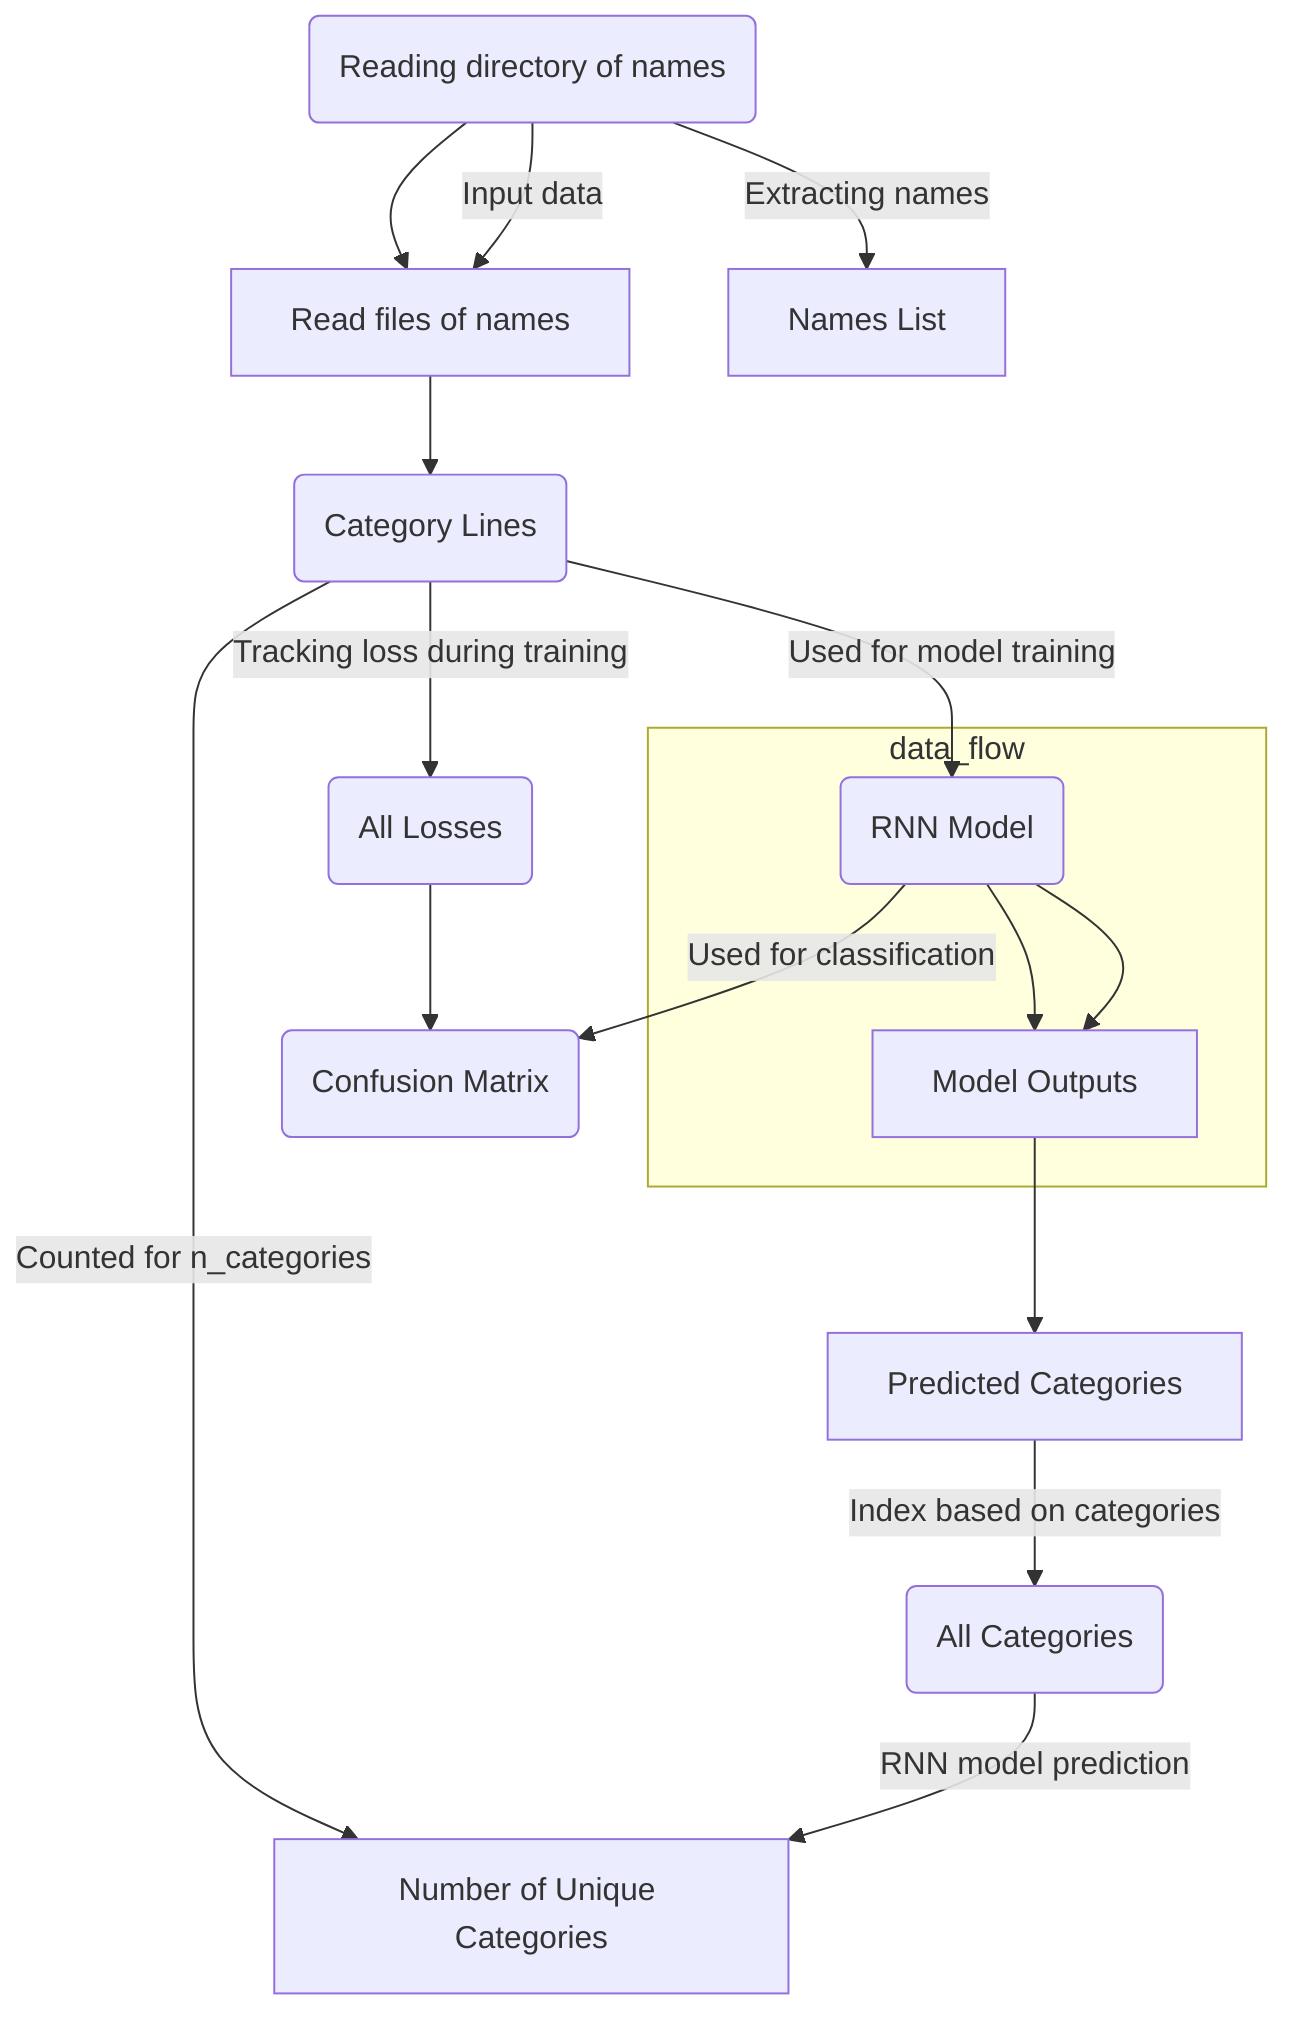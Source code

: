 graph TD;
    A(Reading directory of names);
    A --> B[Read files of names];
    B --> C(Category Lines);
    C -->|"Used for model training"| D(RNN Model);
    D --> E(Outputs);
    C -->|"Tracking loss during training"| F(All Losses);
    F --> G(Performance Plot);
    D -->|"Used for classification"| G(Confusion Matrix);
    A -->|"Extracting names"| H[Names List];
    E --> I[Predicted Categories];
    I -->|"Index based on categories"| J(All Categories);
    C -->|"Counted for n_categories"| K[Number of Unique Categories];
    J -->|"RNN model prediction"| K;

    A -->|"Input data"| B;
    subgraph data_flow
    D --> E[Model Outputs];
    end;